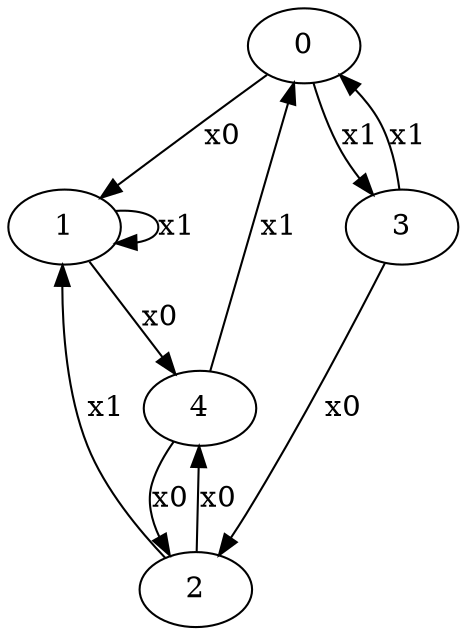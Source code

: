 digraph {
	0 -> 1[label=x0];
	0 -> 3[label=x1];
	1 -> 4[label=x0];
	1 -> 1[label=x1];
	2 -> 4[label=x0];
	2 -> 1[label=x1];
	3 -> 2[label=x0];
	3 -> 0[label=x1];
	4 -> 2[label=x0];
	4 -> 0[label=x1];
}
